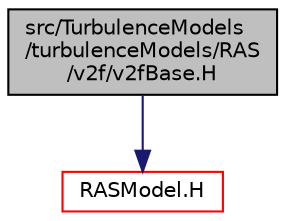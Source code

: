 digraph "src/TurbulenceModels/turbulenceModels/RAS/v2f/v2fBase.H"
{
  bgcolor="transparent";
  edge [fontname="Helvetica",fontsize="10",labelfontname="Helvetica",labelfontsize="10"];
  node [fontname="Helvetica",fontsize="10",shape=record];
  Node1 [label="src/TurbulenceModels\l/turbulenceModels/RAS\l/v2f/v2fBase.H",height=0.2,width=0.4,color="black", fillcolor="grey75", style="filled" fontcolor="black"];
  Node1 -> Node2 [color="midnightblue",fontsize="10",style="solid",fontname="Helvetica"];
  Node2 [label="RASModel.H",height=0.2,width=0.4,color="red",URL="$RASModel_8H.html"];
}
